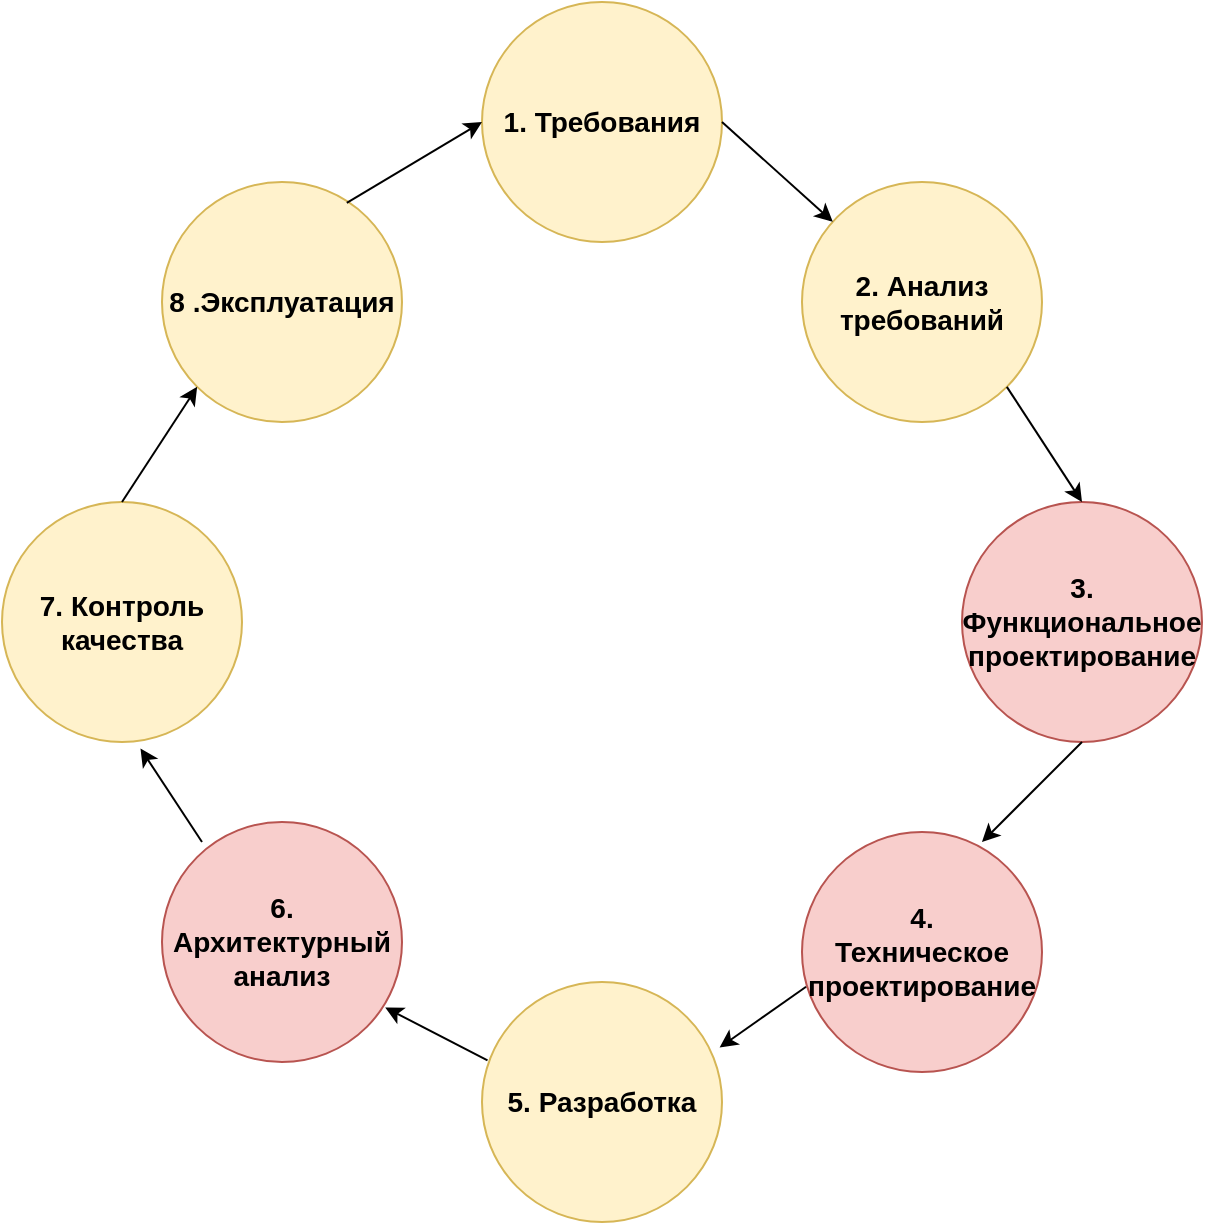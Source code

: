 <mxfile version="18.0.1" type="device"><diagram id="rZgJKTPtq74IzAoqxJPR" name="Страница 1"><mxGraphModel dx="1038" dy="649" grid="1" gridSize="10" guides="1" tooltips="1" connect="1" arrows="1" fold="1" page="1" pageScale="1" pageWidth="827" pageHeight="1169" math="0" shadow="0"><root><mxCell id="0"/><mxCell id="1" parent="0"/><mxCell id="jBQaHycmJ2WeCeG2Tic_-1" value="&lt;b&gt;&lt;font style=&quot;font-size: 14px;&quot;&gt;1. Требования&lt;/font&gt;&lt;/b&gt;" style="ellipse;whiteSpace=wrap;html=1;aspect=fixed;fillColor=#fff2cc;strokeColor=#d6b656;" vertex="1" parent="1"><mxGeometry x="320" y="110" width="120" height="120" as="geometry"/></mxCell><mxCell id="jBQaHycmJ2WeCeG2Tic_-2" value="&lt;b&gt;&lt;font style=&quot;font-size: 14px;&quot;&gt;2. Анализ требований&lt;/font&gt;&lt;/b&gt;" style="ellipse;whiteSpace=wrap;html=1;aspect=fixed;fillColor=#fff2cc;strokeColor=#d6b656;" vertex="1" parent="1"><mxGeometry x="480" y="200" width="120" height="120" as="geometry"/></mxCell><mxCell id="jBQaHycmJ2WeCeG2Tic_-3" value="&lt;b style=&quot;font-size: 14px;&quot;&gt;3.&lt;br&gt;Функциональное&lt;br&gt;проектирование&lt;/b&gt;" style="ellipse;whiteSpace=wrap;html=1;aspect=fixed;fillColor=#f8cecc;strokeColor=#b85450;" vertex="1" parent="1"><mxGeometry x="560" y="360" width="120" height="120" as="geometry"/></mxCell><mxCell id="jBQaHycmJ2WeCeG2Tic_-4" value="&lt;span style=&quot;font-size: 14px;&quot;&gt;&lt;b&gt;4. &lt;br&gt;Техническое проектирование&lt;/b&gt;&lt;/span&gt;" style="ellipse;whiteSpace=wrap;html=1;aspect=fixed;fillColor=#f8cecc;strokeColor=#b85450;" vertex="1" parent="1"><mxGeometry x="480" y="525" width="120" height="120" as="geometry"/></mxCell><mxCell id="jBQaHycmJ2WeCeG2Tic_-5" value="&lt;span style=&quot;font-size: 14px;&quot;&gt;&lt;b&gt;5. Разработка&lt;/b&gt;&lt;/span&gt;" style="ellipse;whiteSpace=wrap;html=1;aspect=fixed;fillColor=#fff2cc;strokeColor=#d6b656;" vertex="1" parent="1"><mxGeometry x="320" y="600" width="120" height="120" as="geometry"/></mxCell><mxCell id="jBQaHycmJ2WeCeG2Tic_-6" value="&lt;span style=&quot;font-size: 14px;&quot;&gt;&lt;b&gt;7. Контроль качества&lt;/b&gt;&lt;/span&gt;" style="ellipse;whiteSpace=wrap;html=1;aspect=fixed;fillColor=#fff2cc;strokeColor=#d6b656;" vertex="1" parent="1"><mxGeometry x="80" y="360" width="120" height="120" as="geometry"/></mxCell><mxCell id="jBQaHycmJ2WeCeG2Tic_-7" value="6. Архитектурный анализ" style="ellipse;whiteSpace=wrap;html=1;aspect=fixed;fontSize=14;fontStyle=1;fillColor=#f8cecc;strokeColor=#b85450;" vertex="1" parent="1"><mxGeometry x="160" y="520" width="120" height="120" as="geometry"/></mxCell><mxCell id="jBQaHycmJ2WeCeG2Tic_-8" value="&lt;span style=&quot;font-size: 14px;&quot;&gt;&lt;b&gt;8 .Эксплуатация&lt;/b&gt;&lt;/span&gt;" style="ellipse;whiteSpace=wrap;html=1;aspect=fixed;fillColor=#fff2cc;strokeColor=#d6b656;" vertex="1" parent="1"><mxGeometry x="160" y="200" width="120" height="120" as="geometry"/></mxCell><mxCell id="jBQaHycmJ2WeCeG2Tic_-12" value="&lt;font style=&quot;font-size: 12px;&quot;&gt;&lt;br&gt;&lt;/font&gt;" style="endArrow=classic;html=1;rounded=0;fontSize=14;curved=1;exitX=1;exitY=0.5;exitDx=0;exitDy=0;" edge="1" parent="1" source="jBQaHycmJ2WeCeG2Tic_-1" target="jBQaHycmJ2WeCeG2Tic_-2"><mxGeometry width="50" height="50" relative="1" as="geometry"><mxPoint x="490" y="210" as="sourcePoint"/><mxPoint x="540" y="160" as="targetPoint"/></mxGeometry></mxCell><mxCell id="jBQaHycmJ2WeCeG2Tic_-13" value="" style="endArrow=classic;html=1;rounded=0;fontSize=14;curved=1;entryX=0.5;entryY=0;entryDx=0;entryDy=0;exitX=1;exitY=1;exitDx=0;exitDy=0;" edge="1" parent="1" source="jBQaHycmJ2WeCeG2Tic_-2" target="jBQaHycmJ2WeCeG2Tic_-3"><mxGeometry width="50" height="50" relative="1" as="geometry"><mxPoint x="610" y="320" as="sourcePoint"/><mxPoint x="520" y="390" as="targetPoint"/></mxGeometry></mxCell><mxCell id="jBQaHycmJ2WeCeG2Tic_-14" value="" style="endArrow=classic;html=1;rounded=0;fontSize=14;curved=1;exitX=0.5;exitY=1;exitDx=0;exitDy=0;" edge="1" parent="1" source="jBQaHycmJ2WeCeG2Tic_-3"><mxGeometry width="50" height="50" relative="1" as="geometry"><mxPoint x="660" y="610" as="sourcePoint"/><mxPoint x="570" y="530" as="targetPoint"/></mxGeometry></mxCell><mxCell id="jBQaHycmJ2WeCeG2Tic_-15" value="" style="endArrow=classic;html=1;rounded=0;fontSize=14;curved=1;exitX=0.017;exitY=0.645;exitDx=0;exitDy=0;entryX=0.99;entryY=0.273;entryDx=0;entryDy=0;entryPerimeter=0;exitPerimeter=0;" edge="1" parent="1" source="jBQaHycmJ2WeCeG2Tic_-4" target="jBQaHycmJ2WeCeG2Tic_-5"><mxGeometry width="50" height="50" relative="1" as="geometry"><mxPoint x="480" y="740" as="sourcePoint"/><mxPoint x="530" y="690" as="targetPoint"/></mxGeometry></mxCell><mxCell id="jBQaHycmJ2WeCeG2Tic_-16" value="" style="endArrow=classic;html=1;rounded=0;fontSize=14;curved=1;exitX=0.023;exitY=0.327;exitDx=0;exitDy=0;exitPerimeter=0;entryX=0.93;entryY=0.773;entryDx=0;entryDy=0;entryPerimeter=0;" edge="1" parent="1" source="jBQaHycmJ2WeCeG2Tic_-5" target="jBQaHycmJ2WeCeG2Tic_-7"><mxGeometry width="50" height="50" relative="1" as="geometry"><mxPoint x="310" y="600" as="sourcePoint"/><mxPoint x="360" y="550" as="targetPoint"/></mxGeometry></mxCell><mxCell id="jBQaHycmJ2WeCeG2Tic_-17" value="" style="endArrow=classic;html=1;rounded=0;fontSize=14;curved=1;entryX=0.577;entryY=1.027;entryDx=0;entryDy=0;entryPerimeter=0;" edge="1" parent="1" target="jBQaHycmJ2WeCeG2Tic_-6"><mxGeometry width="50" height="50" relative="1" as="geometry"><mxPoint x="180" y="530" as="sourcePoint"/><mxPoint x="100" y="500" as="targetPoint"/></mxGeometry></mxCell><mxCell id="jBQaHycmJ2WeCeG2Tic_-18" value="" style="endArrow=classic;html=1;rounded=0;fontSize=14;curved=1;exitX=0.5;exitY=0;exitDx=0;exitDy=0;entryX=0;entryY=1;entryDx=0;entryDy=0;" edge="1" parent="1" source="jBQaHycmJ2WeCeG2Tic_-6" target="jBQaHycmJ2WeCeG2Tic_-8"><mxGeometry width="50" height="50" relative="1" as="geometry"><mxPoint x="70" y="340" as="sourcePoint"/><mxPoint x="120" y="290" as="targetPoint"/></mxGeometry></mxCell><mxCell id="jBQaHycmJ2WeCeG2Tic_-19" value="" style="endArrow=classic;html=1;rounded=0;fontSize=14;curved=1;exitX=0.77;exitY=0.087;exitDx=0;exitDy=0;exitPerimeter=0;entryX=0;entryY=0.5;entryDx=0;entryDy=0;" edge="1" parent="1" source="jBQaHycmJ2WeCeG2Tic_-8" target="jBQaHycmJ2WeCeG2Tic_-1"><mxGeometry width="50" height="50" relative="1" as="geometry"><mxPoint x="260" y="210" as="sourcePoint"/><mxPoint x="310" y="160" as="targetPoint"/></mxGeometry></mxCell></root></mxGraphModel></diagram></mxfile>